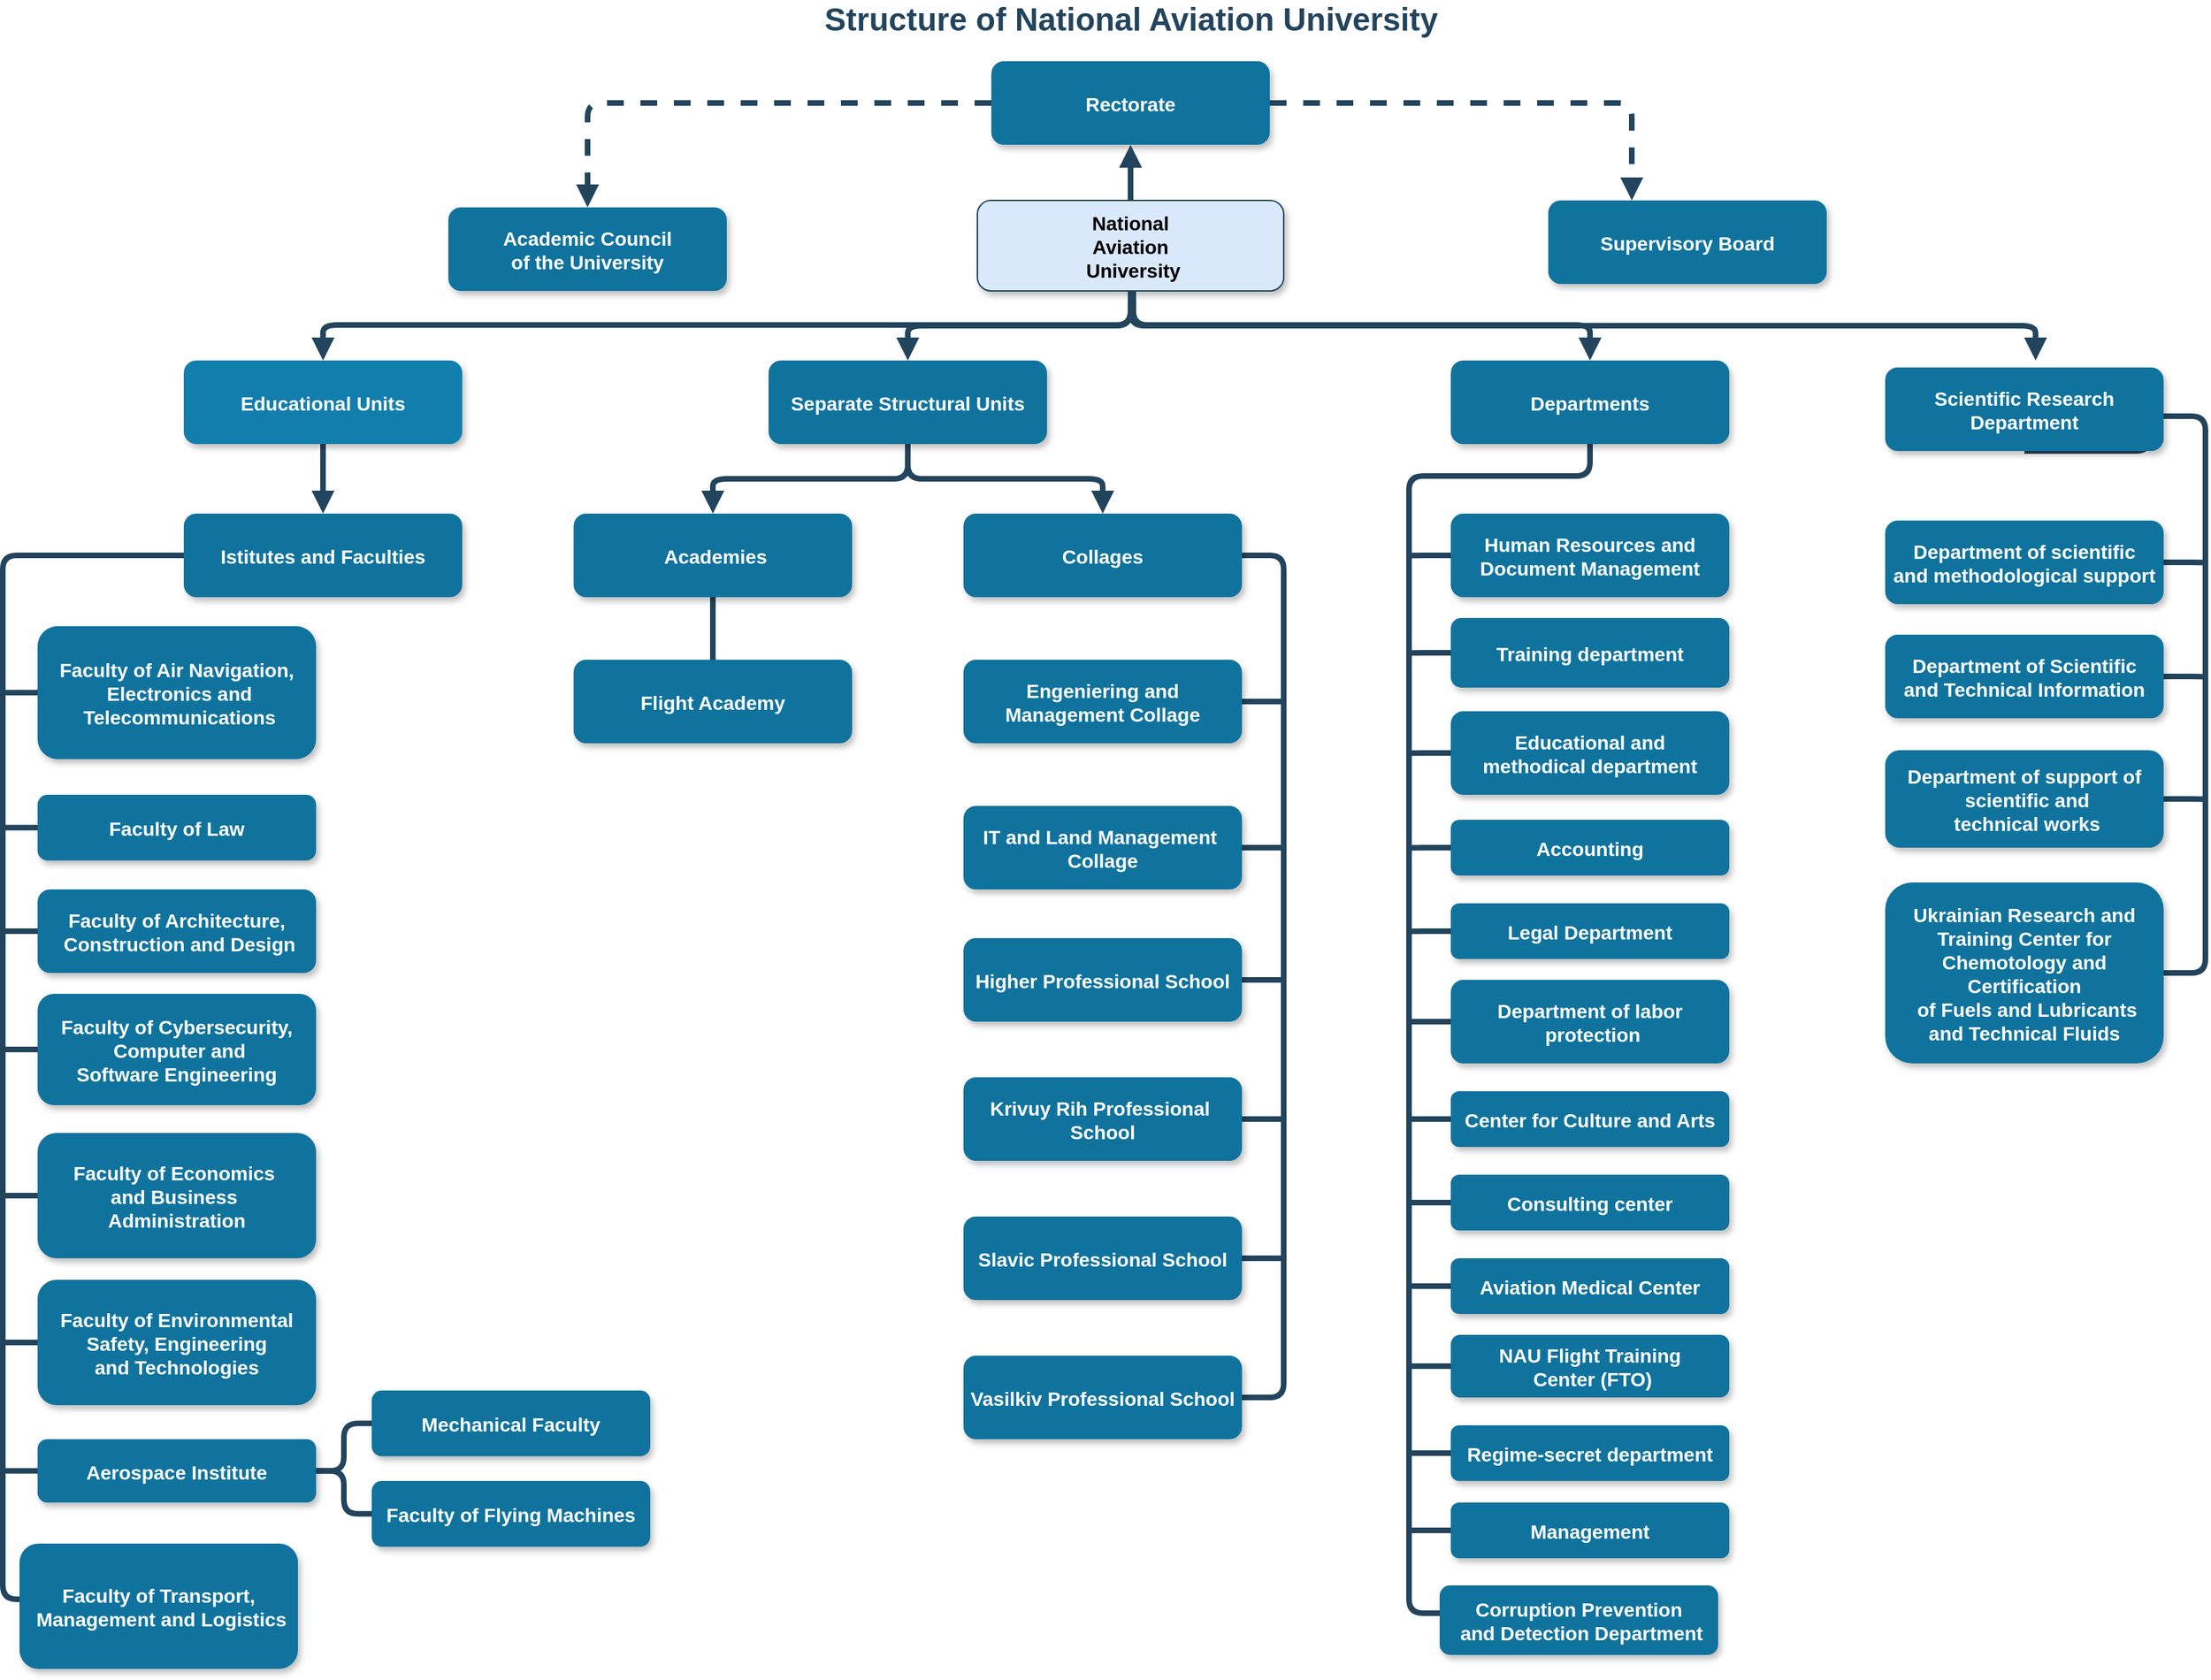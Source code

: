 <mxfile version="14.6.13" type="device"><diagram name="Page-1" id="97916047-d0de-89f5-080d-49f4d83e522f"><mxGraphModel dx="4687" dy="2253" grid="1" gridSize="10" guides="1" tooltips="1" connect="1" arrows="1" fold="1" page="1" pageScale="1.5" pageWidth="1169" pageHeight="827" background="#ffffff" math="0" shadow="0"><root><mxCell id="0"/><mxCell id="1" parent="0"/><mxCell id="GjFb6iovjbyFtY_m1CQ0-105" style="edgeStyle=orthogonalEdgeStyle;rounded=1;jumpSize=4;orthogonalLoop=1;jettySize=auto;html=1;exitX=0;exitY=0.5;exitDx=0;exitDy=0;entryX=0.5;entryY=0;entryDx=0;entryDy=0;fontColor=#7EA6E0;endArrow=block;endFill=1;strokeColor=#23445D;strokeWidth=4;dashed=1;" parent="1" target="GjFb6iovjbyFtY_m1CQ0-57" edge="1"><mxGeometry relative="1" as="geometry"><mxPoint x="796" y="90" as="sourcePoint"/><Array as="points"><mxPoint x="506" y="90"/></Array></mxGeometry></mxCell><mxCell id="2" value="Rectorate" style="rounded=1;fillColor=#10739E;strokeColor=none;shadow=1;gradientColor=none;fontStyle=1;fontColor=#FFFFFF;fontSize=14;" parent="1" vertex="1"><mxGeometry x="796" y="60" width="200" height="60" as="geometry"/></mxCell><mxCell id="GjFb6iovjbyFtY_m1CQ0-207" style="edgeStyle=orthogonalEdgeStyle;rounded=1;jumpSize=4;orthogonalLoop=1;jettySize=auto;html=1;exitX=0.5;exitY=0;exitDx=0;exitDy=0;entryX=0.5;entryY=1;entryDx=0;entryDy=0;fontColor=#7EA6E0;endArrow=block;endFill=1;strokeColor=#23445D;strokeWidth=4;" parent="1" source="3" edge="1"><mxGeometry relative="1" as="geometry"><mxPoint x="896" y="120" as="targetPoint"/></mxGeometry></mxCell><mxCell id="3" value="National &#10;Aviation&#10; University" style="rounded=1;shadow=1;fontStyle=1;fontSize=14;fillColor=#dae8fc;strokeColor=#23445D;" parent="1" vertex="1"><mxGeometry x="786" y="160" width="220" height="65" as="geometry"/></mxCell><mxCell id="GjFb6iovjbyFtY_m1CQ0-121" style="edgeStyle=orthogonalEdgeStyle;rounded=1;jumpSize=4;orthogonalLoop=1;jettySize=auto;html=1;exitX=0.5;exitY=1;exitDx=0;exitDy=0;entryX=0.5;entryY=0;entryDx=0;entryDy=0;fontColor=#7EA6E0;endArrow=block;endFill=1;strokeColor=#23445D;strokeWidth=4;" parent="1" source="5" target="GjFb6iovjbyFtY_m1CQ0-87" edge="1"><mxGeometry relative="1" as="geometry"/></mxCell><mxCell id="GjFb6iovjbyFtY_m1CQ0-122" style="edgeStyle=orthogonalEdgeStyle;rounded=1;jumpSize=4;orthogonalLoop=1;jettySize=auto;html=1;exitX=0.5;exitY=1;exitDx=0;exitDy=0;entryX=0.5;entryY=0;entryDx=0;entryDy=0;fontColor=#7EA6E0;endArrow=block;endFill=1;strokeColor=#23445D;strokeWidth=4;" parent="1" source="5" target="GjFb6iovjbyFtY_m1CQ0-88" edge="1"><mxGeometry relative="1" as="geometry"><Array as="points"><mxPoint x="736" y="360"/><mxPoint x="876" y="360"/></Array></mxGeometry></mxCell><mxCell id="5" value="Separate Structural Units" style="rounded=1;fillColor=#10739E;strokeColor=none;shadow=1;gradientColor=none;fontStyle=1;fontColor=#FFFFFF;fontSize=14;" parent="1" vertex="1"><mxGeometry x="636" y="275" width="200" height="60" as="geometry"/></mxCell><mxCell id="GjFb6iovjbyFtY_m1CQ0-165" style="edgeStyle=orthogonalEdgeStyle;rounded=1;jumpSize=4;orthogonalLoop=1;jettySize=auto;html=1;exitX=0.5;exitY=1;exitDx=0;exitDy=0;fontColor=#7EA6E0;endArrow=none;endFill=0;strokeColor=#23445D;strokeWidth=4;entryX=0;entryY=0.5;entryDx=0;entryDy=0;" parent="1" source="6" edge="1"><mxGeometry relative="1" as="geometry"><mxPoint x="1126" y="1175" as="targetPoint"/><Array as="points"><mxPoint x="1226" y="358"/><mxPoint x="1096" y="358"/><mxPoint x="1096" y="1175"/></Array></mxGeometry></mxCell><mxCell id="6" value="Departments" style="rounded=1;fillColor=#10739E;strokeColor=none;shadow=1;gradientColor=none;fontStyle=1;fontColor=#FFFFFF;fontSize=14;" parent="1" vertex="1"><mxGeometry x="1126" y="275" width="200" height="60" as="geometry"/></mxCell><mxCell id="7" value="Supervisory Board" style="rounded=1;fillColor=#10739E;strokeColor=none;shadow=1;gradientColor=none;fontStyle=1;fontColor=#FFFFFF;fontSize=14;" parent="1" vertex="1"><mxGeometry x="1196" y="160" width="200" height="60" as="geometry"/></mxCell><mxCell id="GjFb6iovjbyFtY_m1CQ0-135" style="edgeStyle=orthogonalEdgeStyle;rounded=1;jumpSize=4;orthogonalLoop=1;jettySize=auto;html=1;exitX=0;exitY=0.5;exitDx=0;exitDy=0;entryX=0;entryY=0.5;entryDx=0;entryDy=0;fontColor=#7EA6E0;endArrow=none;endFill=0;strokeColor=#23445D;strokeWidth=4;" parent="1" source="8" edge="1"><mxGeometry relative="1" as="geometry"><mxPoint x="106" y="1165" as="targetPoint"/><Array as="points"><mxPoint x="86" y="415"/><mxPoint x="86" y="1165"/></Array></mxGeometry></mxCell><mxCell id="8" value="Istitutes and Faculties" style="rounded=1;fillColor=#10739E;strokeColor=none;shadow=1;gradientColor=none;fontStyle=1;fontColor=#FFFFFF;fontSize=14;" parent="1" vertex="1"><mxGeometry x="216" y="385" width="200" height="60" as="geometry"/></mxCell><mxCell id="GjFb6iovjbyFtY_m1CQ0-85" style="edgeStyle=orthogonalEdgeStyle;rounded=1;jumpSize=4;orthogonalLoop=1;jettySize=auto;html=1;exitX=1;exitY=0.5;exitDx=0;exitDy=0;entryX=0;entryY=0.5;entryDx=0;entryDy=0;fontColor=#7EA6E0;endArrow=none;endFill=0;strokeColor=#23445D;strokeWidth=4;" parent="1" source="9" target="GjFb6iovjbyFtY_m1CQ0-81" edge="1"><mxGeometry relative="1" as="geometry"/></mxCell><mxCell id="GjFb6iovjbyFtY_m1CQ0-86" style="edgeStyle=orthogonalEdgeStyle;rounded=1;jumpSize=4;orthogonalLoop=1;jettySize=auto;html=1;exitX=1;exitY=0.5;exitDx=0;exitDy=0;entryX=0;entryY=0.5;entryDx=0;entryDy=0;fontColor=#7EA6E0;endArrow=none;endFill=0;strokeColor=#23445D;strokeWidth=4;" parent="1" source="9" target="GjFb6iovjbyFtY_m1CQ0-80" edge="1"><mxGeometry relative="1" as="geometry"/></mxCell><mxCell id="GjFb6iovjbyFtY_m1CQ0-195" style="edgeStyle=orthogonalEdgeStyle;rounded=1;jumpSize=4;orthogonalLoop=1;jettySize=auto;html=1;exitX=0;exitY=0.5;exitDx=0;exitDy=0;fontColor=#7EA6E0;endArrow=none;endFill=0;strokeColor=#23445D;strokeWidth=4;" parent="1" source="9" edge="1"><mxGeometry relative="1" as="geometry"><mxPoint x="86" y="1073" as="targetPoint"/></mxGeometry></mxCell><mxCell id="9" value="Aerospace Institute" style="rounded=1;fillColor=#10739E;strokeColor=none;shadow=1;gradientColor=none;fontStyle=1;fontColor=#FFFFFF;fontSize=14;" parent="1" vertex="1"><mxGeometry x="111" y="1050" width="200" height="45.5" as="geometry"/></mxCell><mxCell id="GjFb6iovjbyFtY_m1CQ0-201" style="edgeStyle=orthogonalEdgeStyle;rounded=1;jumpSize=4;orthogonalLoop=1;jettySize=auto;html=1;exitX=0;exitY=0.5;exitDx=0;exitDy=0;fontColor=#7EA6E0;endArrow=none;endFill=0;strokeColor=#23445D;strokeWidth=4;" parent="1" source="10" edge="1"><mxGeometry relative="1" as="geometry"><mxPoint x="86" y="514" as="targetPoint"/></mxGeometry></mxCell><mxCell id="10" value="Faculty of Air Navigation,&#10; Electronics and&#10; Telecommunications" style="rounded=1;fillColor=#10739E;strokeColor=none;shadow=1;gradientColor=none;fontStyle=1;fontColor=#FFFFFF;fontSize=14;" parent="1" vertex="1"><mxGeometry x="111" y="465.88" width="200" height="95.5" as="geometry"/></mxCell><mxCell id="GjFb6iovjbyFtY_m1CQ0-199" style="edgeStyle=orthogonalEdgeStyle;rounded=1;jumpSize=4;orthogonalLoop=1;jettySize=auto;html=1;exitX=0;exitY=0.5;exitDx=0;exitDy=0;fontColor=#7EA6E0;endArrow=none;endFill=0;strokeColor=#23445D;strokeWidth=4;" parent="1" source="11" edge="1"><mxGeometry relative="1" as="geometry"><mxPoint x="86" y="685" as="targetPoint"/></mxGeometry></mxCell><mxCell id="11" value="Faculty of Architecture,&#10; Construction and Design" style="rounded=1;fillColor=#10739E;strokeColor=none;shadow=1;gradientColor=none;fontStyle=1;fontColor=#FFFFFF;fontSize=14;" parent="1" vertex="1"><mxGeometry x="111" y="655" width="200" height="60" as="geometry"/></mxCell><mxCell id="GjFb6iovjbyFtY_m1CQ0-198" style="edgeStyle=orthogonalEdgeStyle;rounded=1;jumpSize=4;orthogonalLoop=1;jettySize=auto;html=1;exitX=0;exitY=0.5;exitDx=0;exitDy=0;fontColor=#7EA6E0;endArrow=none;endFill=0;strokeColor=#23445D;strokeWidth=4;" parent="1" source="12" edge="1"><mxGeometry relative="1" as="geometry"><mxPoint x="86" y="770" as="targetPoint"/></mxGeometry></mxCell><mxCell id="12" value="Faculty of Cybersecurity,&#10; Computer and &#10;Software Engineering" style="rounded=1;fillColor=#10739E;strokeColor=none;shadow=1;gradientColor=none;fontStyle=1;fontColor=#FFFFFF;fontSize=14;" parent="1" vertex="1"><mxGeometry x="111" y="730" width="200" height="80" as="geometry"/></mxCell><mxCell id="GjFb6iovjbyFtY_m1CQ0-196" style="edgeStyle=orthogonalEdgeStyle;rounded=1;jumpSize=4;orthogonalLoop=1;jettySize=auto;html=1;exitX=0;exitY=0.5;exitDx=0;exitDy=0;fontColor=#7EA6E0;endArrow=none;endFill=0;strokeColor=#23445D;strokeWidth=4;" parent="1" source="14" edge="1"><mxGeometry relative="1" as="geometry"><mxPoint x="86" y="981" as="targetPoint"/></mxGeometry></mxCell><mxCell id="14" value="Faculty of Environmental &#10;Safety, Engineering &#10;and Technologies" style="rounded=1;fillColor=#10739E;strokeColor=none;shadow=1;gradientColor=none;fontStyle=1;fontColor=#FFFFFF;fontSize=14;" parent="1" vertex="1"><mxGeometry x="111" y="935.5" width="200" height="90" as="geometry"/></mxCell><mxCell id="GjFb6iovjbyFtY_m1CQ0-197" style="edgeStyle=orthogonalEdgeStyle;rounded=1;jumpSize=4;orthogonalLoop=1;jettySize=auto;html=1;exitX=0;exitY=0.5;exitDx=0;exitDy=0;fontColor=#7EA6E0;endArrow=none;endFill=0;strokeColor=#23445D;strokeWidth=4;" parent="1" source="15" edge="1"><mxGeometry relative="1" as="geometry"><mxPoint x="86" y="875" as="targetPoint"/></mxGeometry></mxCell><mxCell id="15" value="Faculty of Economics &#10;and Business &#10;Administration" style="rounded=1;fillColor=#10739E;strokeColor=none;shadow=1;gradientColor=none;fontStyle=1;fontColor=#FFFFFF;fontSize=14;" parent="1" vertex="1"><mxGeometry x="111" y="830" width="200" height="90" as="geometry"/></mxCell><mxCell id="21" value="Faculty of Transport,&#10; Management and Logistics" style="rounded=1;fillColor=#10739E;strokeColor=none;shadow=1;gradientColor=none;fontStyle=1;fontColor=#FFFFFF;fontSize=14;" parent="1" vertex="1"><mxGeometry x="98" y="1125" width="200" height="90" as="geometry"/></mxCell><mxCell id="GjFb6iovjbyFtY_m1CQ0-200" style="edgeStyle=orthogonalEdgeStyle;rounded=1;jumpSize=4;orthogonalLoop=1;jettySize=auto;html=1;exitX=0;exitY=0.5;exitDx=0;exitDy=0;fontColor=#7EA6E0;endArrow=none;endFill=0;strokeColor=#23445D;strokeWidth=4;" parent="1" source="22" edge="1"><mxGeometry relative="1" as="geometry"><mxPoint x="86" y="611" as="targetPoint"/></mxGeometry></mxCell><mxCell id="22" value="Faculty of Law" style="rounded=1;fillColor=#10739E;strokeColor=none;shadow=1;gradientColor=none;fontStyle=1;fontColor=#FFFFFF;fontSize=14;" parent="1" vertex="1"><mxGeometry x="111" y="587" width="200" height="47.25" as="geometry"/></mxCell><mxCell id="30" value="" style="edgeStyle=elbowEdgeStyle;elbow=vertical;strokeWidth=4;endArrow=block;endFill=1;fontStyle=1;strokeColor=#23445D;" parent="1" source="3" target="5" edge="1"><mxGeometry x="148" y="-15" width="100" height="100" as="geometry"><mxPoint x="148" y="85" as="sourcePoint"/><mxPoint x="248" y="-15" as="targetPoint"/></mxGeometry></mxCell><mxCell id="31" value="" style="edgeStyle=elbowEdgeStyle;elbow=vertical;strokeWidth=4;endArrow=block;endFill=1;fontStyle=1;strokeColor=#23445D;entryX=0.5;entryY=0;entryDx=0;entryDy=0;" parent="1" source="3" target="GjFb6iovjbyFtY_m1CQ0-59" edge="1"><mxGeometry x="148" y="-15" width="100" height="100" as="geometry"><mxPoint x="148" y="85" as="sourcePoint"/><mxPoint x="466" y="269.5" as="targetPoint"/><Array as="points"><mxPoint x="686" y="249.5"/><mxPoint x="586" y="249.5"/><mxPoint x="456" y="259.5"/></Array></mxGeometry></mxCell><mxCell id="32" value="" style="edgeStyle=elbowEdgeStyle;elbow=vertical;strokeWidth=4;endArrow=block;endFill=1;fontStyle=1;strokeColor=#23445D;" parent="1" source="3" target="6" edge="1"><mxGeometry x="148" y="-15" width="100" height="100" as="geometry"><mxPoint x="148" y="85" as="sourcePoint"/><mxPoint x="248" y="-15" as="targetPoint"/><Array as="points"><mxPoint x="898" y="249.5"/><mxPoint x="1106" y="249.5"/><mxPoint x="1056" y="249.5"/><mxPoint x="1106" y="259.5"/><mxPoint x="1116" y="249.5"/><mxPoint x="898" y="249.5"/><mxPoint x="1136" y="250.5"/><mxPoint x="1098" y="250.5"/></Array></mxGeometry></mxCell><mxCell id="33" value="" style="edgeStyle=elbowEdgeStyle;elbow=vertical;strokeWidth=4;endArrow=block;endFill=1;fontStyle=1;dashed=1;strokeColor=#23445D;" parent="1" edge="1"><mxGeometry x="148" y="-15" width="100" height="100" as="geometry"><mxPoint x="996" y="90" as="sourcePoint"/><mxPoint x="1256" y="160" as="targetPoint"/><Array as="points"><mxPoint x="1066" y="90"/><mxPoint x="1176" y="60"/><mxPoint x="1076" y="119.5"/><mxPoint x="916" y="115.5"/><mxPoint x="1188" y="115"/></Array></mxGeometry></mxCell><mxCell id="37" value="" style="edgeStyle=elbowEdgeStyle;elbow=vertical;strokeWidth=4;endArrow=block;endFill=1;fontStyle=1;strokeColor=#23445D;" parent="1" source="3" edge="1"><mxGeometry x="148" y="-15" width="100" height="100" as="geometry"><mxPoint x="148" y="85" as="sourcePoint"/><mxPoint x="1546" y="275" as="targetPoint"/><Array as="points"><mxPoint x="1026" y="250"/><mxPoint x="1556" y="240"/><mxPoint x="1166" y="249.5"/><mxPoint x="1366" y="269.5"/><mxPoint x="1406" y="249.5"/><mxPoint x="1406" y="259.5"/><mxPoint x="1376" y="249.5"/><mxPoint x="1098" y="375"/></Array></mxGeometry></mxCell><mxCell id="GjFb6iovjbyFtY_m1CQ0-57" value="Academic Council &#10;of the University" style="rounded=1;fillColor=#10739E;strokeColor=none;shadow=1;gradientColor=none;fontStyle=1;fontColor=#FFFFFF;fontSize=14;" parent="1" vertex="1"><mxGeometry x="406" y="165" width="200" height="60" as="geometry"/></mxCell><mxCell id="GjFb6iovjbyFtY_m1CQ0-119" style="edgeStyle=orthogonalEdgeStyle;rounded=1;jumpSize=4;orthogonalLoop=1;jettySize=auto;html=1;exitX=0.5;exitY=1;exitDx=0;exitDy=0;entryX=0.5;entryY=0;entryDx=0;entryDy=0;fontColor=#7EA6E0;endArrow=block;endFill=1;strokeColor=#23445D;strokeWidth=4;" parent="1" source="GjFb6iovjbyFtY_m1CQ0-59" target="8" edge="1"><mxGeometry relative="1" as="geometry"/></mxCell><mxCell id="GjFb6iovjbyFtY_m1CQ0-59" value="Educational Units" style="rounded=1;strokeColor=none;shadow=1;gradientColor=none;fontStyle=1;fontColor=#FFFFFF;fontSize=14;fillColor=#127EAD;" parent="1" vertex="1"><mxGeometry x="216" y="275" width="200" height="60" as="geometry"/></mxCell><mxCell id="GjFb6iovjbyFtY_m1CQ0-172" style="edgeStyle=orthogonalEdgeStyle;rounded=1;jumpSize=4;orthogonalLoop=1;jettySize=auto;html=1;exitX=0.5;exitY=1;exitDx=0;exitDy=0;entryX=1;entryY=0.5;entryDx=0;entryDy=0;fontColor=#7EA6E0;endArrow=none;endFill=0;strokeColor=#23445D;strokeWidth=4;" parent="1" source="GjFb6iovjbyFtY_m1CQ0-61" target="GjFb6iovjbyFtY_m1CQ0-170" edge="1"><mxGeometry relative="1" as="geometry"><Array as="points"><mxPoint x="1628" y="340"/><mxPoint x="1628" y="315"/><mxPoint x="1668" y="315"/><mxPoint x="1668" y="715"/></Array></mxGeometry></mxCell><mxCell id="GjFb6iovjbyFtY_m1CQ0-61" value="Scientific Research&#10;Department" style="rounded=1;fillColor=#10739E;strokeColor=none;shadow=1;gradientColor=none;fontStyle=1;fontColor=#FFFFFF;fontSize=14;" parent="1" vertex="1"><mxGeometry x="1438" y="280" width="200" height="60" as="geometry"/></mxCell><mxCell id="GjFb6iovjbyFtY_m1CQ0-67" style="edgeStyle=orthogonalEdgeStyle;rounded=1;jumpSize=4;orthogonalLoop=1;jettySize=auto;html=1;exitX=0.5;exitY=1;exitDx=0;exitDy=0;fontColor=#7EA6E0;endArrow=block;endFill=1;strokeColor=#23445D;strokeWidth=4;" parent="1" source="22" target="22" edge="1"><mxGeometry relative="1" as="geometry"/></mxCell><mxCell id="GjFb6iovjbyFtY_m1CQ0-80" value="Faculty of Flying Machines" style="rounded=1;fillColor=#10739E;strokeColor=none;shadow=1;gradientColor=none;fontStyle=1;fontColor=#FFFFFF;fontSize=14;" parent="1" vertex="1"><mxGeometry x="351" y="1080" width="200" height="47.25" as="geometry"/></mxCell><mxCell id="GjFb6iovjbyFtY_m1CQ0-81" value="Mechanical Faculty" style="rounded=1;fillColor=#10739E;strokeColor=none;shadow=1;gradientColor=none;fontStyle=1;fontColor=#FFFFFF;fontSize=14;" parent="1" vertex="1"><mxGeometry x="351" y="1015" width="200" height="47.25" as="geometry"/></mxCell><mxCell id="GjFb6iovjbyFtY_m1CQ0-107" style="edgeStyle=orthogonalEdgeStyle;rounded=1;jumpSize=4;orthogonalLoop=1;jettySize=auto;html=1;exitX=0.5;exitY=1;exitDx=0;exitDy=0;entryX=0.5;entryY=0;entryDx=0;entryDy=0;fontColor=#7EA6E0;endArrow=none;endFill=0;strokeColor=#23445D;strokeWidth=4;" parent="1" source="GjFb6iovjbyFtY_m1CQ0-87" target="GjFb6iovjbyFtY_m1CQ0-106" edge="1"><mxGeometry relative="1" as="geometry"/></mxCell><mxCell id="GjFb6iovjbyFtY_m1CQ0-87" value=" Academies" style="rounded=1;fillColor=#10739E;strokeColor=none;shadow=1;gradientColor=none;fontStyle=1;fontColor=#FFFFFF;fontSize=14;" parent="1" vertex="1"><mxGeometry x="496" y="385" width="200" height="60" as="geometry"/></mxCell><mxCell id="GjFb6iovjbyFtY_m1CQ0-124" style="edgeStyle=orthogonalEdgeStyle;rounded=1;jumpSize=4;orthogonalLoop=1;jettySize=auto;html=1;fontColor=#7EA6E0;endArrow=none;endFill=0;strokeColor=#23445D;strokeWidth=4;entryX=1;entryY=0.5;entryDx=0;entryDy=0;exitX=1;exitY=0.5;exitDx=0;exitDy=0;" parent="1" source="GjFb6iovjbyFtY_m1CQ0-88" target="GjFb6iovjbyFtY_m1CQ0-118" edge="1"><mxGeometry relative="1" as="geometry"><mxPoint x="1006" y="980" as="targetPoint"/><mxPoint x="986" y="415" as="sourcePoint"/><Array as="points"><mxPoint x="1006" y="415"/><mxPoint x="1006" y="1020"/></Array></mxGeometry></mxCell><mxCell id="GjFb6iovjbyFtY_m1CQ0-88" value="Collages" style="rounded=1;fillColor=#10739E;strokeColor=none;shadow=1;gradientColor=none;fontStyle=1;fontColor=#FFFFFF;fontSize=14;" parent="1" vertex="1"><mxGeometry x="776" y="385" width="200" height="60" as="geometry"/></mxCell><mxCell id="GjFb6iovjbyFtY_m1CQ0-100" style="edgeStyle=orthogonalEdgeStyle;rounded=1;jumpSize=4;orthogonalLoop=1;jettySize=auto;html=1;exitX=0.5;exitY=1;exitDx=0;exitDy=0;fontColor=#7EA6E0;endArrow=none;endFill=0;strokeColor=#23445D;strokeWidth=4;" parent="1" source="GjFb6iovjbyFtY_m1CQ0-87" target="GjFb6iovjbyFtY_m1CQ0-87" edge="1"><mxGeometry relative="1" as="geometry"/></mxCell><mxCell id="GjFb6iovjbyFtY_m1CQ0-190" style="edgeStyle=orthogonalEdgeStyle;rounded=1;jumpSize=4;orthogonalLoop=1;jettySize=auto;html=1;exitX=1;exitY=0.5;exitDx=0;exitDy=0;fontColor=#7EA6E0;endArrow=none;endFill=0;strokeColor=#23445D;strokeWidth=4;" parent="1" source="GjFb6iovjbyFtY_m1CQ0-102" edge="1"><mxGeometry relative="1" as="geometry"><mxPoint x="1006" y="520" as="targetPoint"/></mxGeometry></mxCell><mxCell id="GjFb6iovjbyFtY_m1CQ0-102" value="Engeniering and&#10;Management Collage" style="rounded=1;fillColor=#10739E;strokeColor=none;shadow=1;gradientColor=none;fontStyle=1;fontColor=#FFFFFF;fontSize=14;" parent="1" vertex="1"><mxGeometry x="776" y="490" width="200" height="60" as="geometry"/></mxCell><mxCell id="GjFb6iovjbyFtY_m1CQ0-106" value="Flight Academy" style="rounded=1;fillColor=#10739E;strokeColor=none;shadow=1;gradientColor=none;fontStyle=1;fontColor=#FFFFFF;fontSize=14;" parent="1" vertex="1"><mxGeometry x="496" y="490" width="200" height="60" as="geometry"/></mxCell><mxCell id="GjFb6iovjbyFtY_m1CQ0-191" style="edgeStyle=orthogonalEdgeStyle;rounded=1;jumpSize=4;orthogonalLoop=1;jettySize=auto;html=1;exitX=1;exitY=0.5;exitDx=0;exitDy=0;fontColor=#7EA6E0;endArrow=none;endFill=0;strokeColor=#23445D;strokeWidth=4;" parent="1" source="GjFb6iovjbyFtY_m1CQ0-113" edge="1"><mxGeometry relative="1" as="geometry"><mxPoint x="1006" y="625" as="targetPoint"/></mxGeometry></mxCell><mxCell id="GjFb6iovjbyFtY_m1CQ0-113" value="IT and Land Management &#10;Collage" style="rounded=1;fillColor=#10739E;strokeColor=none;shadow=1;gradientColor=none;fontStyle=1;fontColor=#FFFFFF;fontSize=14;" parent="1" vertex="1"><mxGeometry x="776" y="595" width="200" height="60" as="geometry"/></mxCell><mxCell id="GjFb6iovjbyFtY_m1CQ0-192" style="edgeStyle=orthogonalEdgeStyle;rounded=1;jumpSize=4;orthogonalLoop=1;jettySize=auto;html=1;exitX=1;exitY=0.5;exitDx=0;exitDy=0;fontColor=#7EA6E0;endArrow=none;endFill=0;strokeColor=#23445D;strokeWidth=4;" parent="1" source="GjFb6iovjbyFtY_m1CQ0-114" edge="1"><mxGeometry relative="1" as="geometry"><mxPoint x="1006" y="720" as="targetPoint"/></mxGeometry></mxCell><mxCell id="GjFb6iovjbyFtY_m1CQ0-114" value="Higher Professional School" style="rounded=1;fillColor=#10739E;strokeColor=none;shadow=1;gradientColor=none;fontStyle=1;fontColor=#FFFFFF;fontSize=14;" parent="1" vertex="1"><mxGeometry x="776" y="690" width="200" height="60" as="geometry"/></mxCell><mxCell id="GjFb6iovjbyFtY_m1CQ0-193" style="edgeStyle=orthogonalEdgeStyle;rounded=1;jumpSize=4;orthogonalLoop=1;jettySize=auto;html=1;exitX=1;exitY=0.5;exitDx=0;exitDy=0;fontColor=#7EA6E0;endArrow=none;endFill=0;strokeColor=#23445D;strokeWidth=4;" parent="1" source="GjFb6iovjbyFtY_m1CQ0-115" edge="1"><mxGeometry relative="1" as="geometry"><mxPoint x="1006" y="820" as="targetPoint"/></mxGeometry></mxCell><mxCell id="GjFb6iovjbyFtY_m1CQ0-115" value="Krivuy Rih Professional &#10;School" style="rounded=1;fillColor=#10739E;strokeColor=none;shadow=1;gradientColor=none;fontStyle=1;fontColor=#FFFFFF;fontSize=14;" parent="1" vertex="1"><mxGeometry x="776" y="790" width="200" height="60" as="geometry"/></mxCell><mxCell id="GjFb6iovjbyFtY_m1CQ0-194" style="edgeStyle=orthogonalEdgeStyle;rounded=1;jumpSize=4;orthogonalLoop=1;jettySize=auto;html=1;exitX=1;exitY=0.5;exitDx=0;exitDy=0;fontColor=#7EA6E0;endArrow=none;endFill=0;strokeColor=#23445D;strokeWidth=4;" parent="1" source="GjFb6iovjbyFtY_m1CQ0-117" edge="1"><mxGeometry relative="1" as="geometry"><mxPoint x="1006" y="920" as="targetPoint"/></mxGeometry></mxCell><mxCell id="GjFb6iovjbyFtY_m1CQ0-117" value="Slavic Professional School" style="rounded=1;fillColor=#10739E;strokeColor=none;shadow=1;gradientColor=none;fontStyle=1;fontColor=#FFFFFF;fontSize=14;" parent="1" vertex="1"><mxGeometry x="776" y="890" width="200" height="60" as="geometry"/></mxCell><mxCell id="GjFb6iovjbyFtY_m1CQ0-118" value="Vasilkiv Professional School" style="rounded=1;fillColor=#10739E;strokeColor=none;shadow=1;gradientColor=none;fontStyle=1;fontColor=#FFFFFF;fontSize=14;" parent="1" vertex="1"><mxGeometry x="776" y="990" width="200" height="60" as="geometry"/></mxCell><mxCell id="GjFb6iovjbyFtY_m1CQ0-123" style="edgeStyle=orthogonalEdgeStyle;rounded=1;jumpSize=4;orthogonalLoop=1;jettySize=auto;html=1;exitX=0.5;exitY=1;exitDx=0;exitDy=0;fontColor=#7EA6E0;endArrow=block;endFill=1;strokeColor=#23445D;strokeWidth=4;" parent="1" source="GjFb6iovjbyFtY_m1CQ0-113" target="GjFb6iovjbyFtY_m1CQ0-113" edge="1"><mxGeometry relative="1" as="geometry"/></mxCell><mxCell id="GjFb6iovjbyFtY_m1CQ0-177" style="edgeStyle=orthogonalEdgeStyle;rounded=1;jumpSize=4;orthogonalLoop=1;jettySize=auto;html=1;exitX=0;exitY=0.5;exitDx=0;exitDy=0;fontColor=#7EA6E0;endArrow=none;endFill=0;strokeColor=#23445D;strokeWidth=4;" parent="1" source="GjFb6iovjbyFtY_m1CQ0-150" edge="1"><mxGeometry relative="1" as="geometry"><mxPoint x="1096" y="416" as="targetPoint"/></mxGeometry></mxCell><mxCell id="GjFb6iovjbyFtY_m1CQ0-150" value="Human Resources and &#10;Document Management" style="rounded=1;fillColor=#10739E;strokeColor=none;shadow=1;gradientColor=none;fontStyle=1;fontColor=#FFFFFF;fontSize=14;" parent="1" vertex="1"><mxGeometry x="1126" y="385" width="200" height="60" as="geometry"/></mxCell><mxCell id="GjFb6iovjbyFtY_m1CQ0-178" style="edgeStyle=orthogonalEdgeStyle;rounded=1;jumpSize=4;orthogonalLoop=1;jettySize=auto;html=1;exitX=0;exitY=0.5;exitDx=0;exitDy=0;fontColor=#7EA6E0;endArrow=none;endFill=0;strokeColor=#23445D;strokeWidth=4;" parent="1" source="GjFb6iovjbyFtY_m1CQ0-151" edge="1"><mxGeometry relative="1" as="geometry"><mxPoint x="1096" y="486" as="targetPoint"/></mxGeometry></mxCell><mxCell id="GjFb6iovjbyFtY_m1CQ0-151" value="Training department" style="rounded=1;fillColor=#10739E;strokeColor=none;shadow=1;gradientColor=none;fontStyle=1;fontColor=#FFFFFF;fontSize=14;" parent="1" vertex="1"><mxGeometry x="1126" y="460" width="200" height="50" as="geometry"/></mxCell><mxCell id="GjFb6iovjbyFtY_m1CQ0-179" style="edgeStyle=orthogonalEdgeStyle;rounded=1;jumpSize=4;orthogonalLoop=1;jettySize=auto;html=1;exitX=0;exitY=0.5;exitDx=0;exitDy=0;fontColor=#7EA6E0;endArrow=none;endFill=0;strokeColor=#23445D;strokeWidth=4;" parent="1" source="GjFb6iovjbyFtY_m1CQ0-152" edge="1"><mxGeometry relative="1" as="geometry"><mxPoint x="1096" y="558" as="targetPoint"/></mxGeometry></mxCell><mxCell id="GjFb6iovjbyFtY_m1CQ0-152" value="Educational and&#10;methodical department" style="rounded=1;fillColor=#10739E;strokeColor=none;shadow=1;gradientColor=none;fontStyle=1;fontColor=#FFFFFF;fontSize=14;" parent="1" vertex="1"><mxGeometry x="1126" y="527" width="200" height="60" as="geometry"/></mxCell><mxCell id="GjFb6iovjbyFtY_m1CQ0-180" style="edgeStyle=orthogonalEdgeStyle;rounded=1;jumpSize=4;orthogonalLoop=1;jettySize=auto;html=1;exitX=0;exitY=0.5;exitDx=0;exitDy=0;fontColor=#7EA6E0;endArrow=none;endFill=0;strokeColor=#23445D;strokeWidth=4;" parent="1" source="GjFb6iovjbyFtY_m1CQ0-153" edge="1"><mxGeometry relative="1" as="geometry"><mxPoint x="1096" y="626" as="targetPoint"/></mxGeometry></mxCell><mxCell id="GjFb6iovjbyFtY_m1CQ0-153" value="Accounting" style="rounded=1;fillColor=#10739E;strokeColor=none;shadow=1;gradientColor=none;fontStyle=1;fontColor=#FFFFFF;fontSize=14;" parent="1" vertex="1"><mxGeometry x="1126" y="605" width="200" height="40" as="geometry"/></mxCell><mxCell id="GjFb6iovjbyFtY_m1CQ0-181" style="edgeStyle=orthogonalEdgeStyle;rounded=1;jumpSize=4;orthogonalLoop=1;jettySize=auto;html=1;exitX=0;exitY=0.5;exitDx=0;exitDy=0;fontColor=#7EA6E0;endArrow=none;endFill=0;strokeColor=#23445D;strokeWidth=4;" parent="1" source="GjFb6iovjbyFtY_m1CQ0-155" edge="1"><mxGeometry relative="1" as="geometry"><mxPoint x="1096" y="686" as="targetPoint"/></mxGeometry></mxCell><mxCell id="GjFb6iovjbyFtY_m1CQ0-155" value="Legal Department" style="rounded=1;fillColor=#10739E;strokeColor=none;shadow=1;gradientColor=none;fontStyle=1;fontColor=#FFFFFF;fontSize=14;" parent="1" vertex="1"><mxGeometry x="1126" y="665" width="200" height="40" as="geometry"/></mxCell><mxCell id="GjFb6iovjbyFtY_m1CQ0-183" style="edgeStyle=orthogonalEdgeStyle;rounded=1;jumpSize=4;orthogonalLoop=1;jettySize=auto;html=1;exitX=0;exitY=0.5;exitDx=0;exitDy=0;fontColor=#7EA6E0;endArrow=none;endFill=0;strokeColor=#23445D;strokeWidth=4;" parent="1" source="GjFb6iovjbyFtY_m1CQ0-156" edge="1"><mxGeometry relative="1" as="geometry"><mxPoint x="1096" y="750" as="targetPoint"/></mxGeometry></mxCell><mxCell id="GjFb6iovjbyFtY_m1CQ0-156" value="Department of labor&#10; protection" style="rounded=1;fillColor=#10739E;strokeColor=none;shadow=1;gradientColor=none;fontStyle=1;fontColor=#FFFFFF;fontSize=14;" parent="1" vertex="1"><mxGeometry x="1126" y="720" width="200" height="60" as="geometry"/></mxCell><mxCell id="GjFb6iovjbyFtY_m1CQ0-184" style="edgeStyle=orthogonalEdgeStyle;rounded=1;jumpSize=4;orthogonalLoop=1;jettySize=auto;html=1;exitX=0;exitY=0.5;exitDx=0;exitDy=0;fontColor=#7EA6E0;endArrow=none;endFill=0;strokeColor=#23445D;strokeWidth=4;" parent="1" source="GjFb6iovjbyFtY_m1CQ0-157" edge="1"><mxGeometry relative="1" as="geometry"><mxPoint x="1096" y="820" as="targetPoint"/></mxGeometry></mxCell><mxCell id="GjFb6iovjbyFtY_m1CQ0-157" value="Center for Culture and Arts" style="rounded=1;fillColor=#10739E;strokeColor=none;shadow=1;gradientColor=none;fontStyle=1;fontColor=#FFFFFF;fontSize=14;" parent="1" vertex="1"><mxGeometry x="1126" y="800" width="200" height="40" as="geometry"/></mxCell><mxCell id="GjFb6iovjbyFtY_m1CQ0-185" style="edgeStyle=orthogonalEdgeStyle;rounded=1;jumpSize=4;orthogonalLoop=1;jettySize=auto;html=1;exitX=0;exitY=0.5;exitDx=0;exitDy=0;fontColor=#7EA6E0;endArrow=none;endFill=0;strokeColor=#23445D;strokeWidth=4;" parent="1" source="GjFb6iovjbyFtY_m1CQ0-158" edge="1"><mxGeometry relative="1" as="geometry"><mxPoint x="1096" y="880" as="targetPoint"/></mxGeometry></mxCell><mxCell id="GjFb6iovjbyFtY_m1CQ0-158" value="Consulting center" style="rounded=1;fillColor=#10739E;strokeColor=none;shadow=1;gradientColor=none;fontStyle=1;fontColor=#FFFFFF;fontSize=14;" parent="1" vertex="1"><mxGeometry x="1126" y="860" width="200" height="40" as="geometry"/></mxCell><mxCell id="GjFb6iovjbyFtY_m1CQ0-186" style="edgeStyle=orthogonalEdgeStyle;rounded=1;jumpSize=4;orthogonalLoop=1;jettySize=auto;html=1;exitX=0;exitY=0.5;exitDx=0;exitDy=0;fontColor=#7EA6E0;endArrow=none;endFill=0;strokeColor=#23445D;strokeWidth=4;" parent="1" source="GjFb6iovjbyFtY_m1CQ0-159" edge="1"><mxGeometry relative="1" as="geometry"><mxPoint x="1096" y="940" as="targetPoint"/></mxGeometry></mxCell><mxCell id="GjFb6iovjbyFtY_m1CQ0-159" value="Aviation Medical Center" style="rounded=1;fillColor=#10739E;strokeColor=none;shadow=1;gradientColor=none;fontStyle=1;fontColor=#FFFFFF;fontSize=14;" parent="1" vertex="1"><mxGeometry x="1126" y="920" width="200" height="40" as="geometry"/></mxCell><mxCell id="GjFb6iovjbyFtY_m1CQ0-187" style="edgeStyle=orthogonalEdgeStyle;rounded=1;jumpSize=4;orthogonalLoop=1;jettySize=auto;html=1;exitX=0;exitY=0.5;exitDx=0;exitDy=0;fontColor=#7EA6E0;endArrow=none;endFill=0;strokeColor=#23445D;strokeWidth=4;" parent="1" source="GjFb6iovjbyFtY_m1CQ0-160" edge="1"><mxGeometry relative="1" as="geometry"><mxPoint x="1096" y="998" as="targetPoint"/></mxGeometry></mxCell><mxCell id="GjFb6iovjbyFtY_m1CQ0-160" value="NAU Flight Training&#10; Center (FTO)" style="rounded=1;fillColor=#10739E;strokeColor=none;shadow=1;gradientColor=none;fontStyle=1;fontColor=#FFFFFF;fontSize=14;" parent="1" vertex="1"><mxGeometry x="1126" y="975" width="200" height="45" as="geometry"/></mxCell><mxCell id="GjFb6iovjbyFtY_m1CQ0-188" style="edgeStyle=orthogonalEdgeStyle;rounded=1;jumpSize=4;orthogonalLoop=1;jettySize=auto;html=1;exitX=0;exitY=0.5;exitDx=0;exitDy=0;fontColor=#7EA6E0;endArrow=none;endFill=0;strokeColor=#23445D;strokeWidth=4;" parent="1" source="GjFb6iovjbyFtY_m1CQ0-161" edge="1"><mxGeometry relative="1" as="geometry"><mxPoint x="1096" y="1060" as="targetPoint"/></mxGeometry></mxCell><mxCell id="GjFb6iovjbyFtY_m1CQ0-161" value="Regime-secret department" style="rounded=1;fillColor=#10739E;strokeColor=none;shadow=1;gradientColor=none;fontStyle=1;fontColor=#FFFFFF;fontSize=14;" parent="1" vertex="1"><mxGeometry x="1126" y="1040" width="200" height="40" as="geometry"/></mxCell><mxCell id="GjFb6iovjbyFtY_m1CQ0-189" style="edgeStyle=orthogonalEdgeStyle;rounded=1;jumpSize=4;orthogonalLoop=1;jettySize=auto;html=1;exitX=0;exitY=0.5;exitDx=0;exitDy=0;fontColor=#7EA6E0;endArrow=none;endFill=0;strokeColor=#23445D;strokeWidth=4;" parent="1" source="GjFb6iovjbyFtY_m1CQ0-162" edge="1"><mxGeometry relative="1" as="geometry"><mxPoint x="1096" y="1116" as="targetPoint"/></mxGeometry></mxCell><mxCell id="GjFb6iovjbyFtY_m1CQ0-162" value="Management" style="rounded=1;fillColor=#10739E;strokeColor=none;shadow=1;gradientColor=none;fontStyle=1;fontColor=#FFFFFF;fontSize=14;" parent="1" vertex="1"><mxGeometry x="1126" y="1095.5" width="200" height="40" as="geometry"/></mxCell><mxCell id="GjFb6iovjbyFtY_m1CQ0-163" value="Corruption Prevention&#10; and Detection Department" style="rounded=1;fillColor=#10739E;strokeColor=none;shadow=1;gradientColor=none;fontStyle=1;fontColor=#FFFFFF;fontSize=14;" parent="1" vertex="1"><mxGeometry x="1118" y="1155" width="200" height="50" as="geometry"/></mxCell><mxCell id="GjFb6iovjbyFtY_m1CQ0-173" style="edgeStyle=orthogonalEdgeStyle;rounded=1;jumpSize=4;orthogonalLoop=1;jettySize=auto;html=1;exitX=1;exitY=0.5;exitDx=0;exitDy=0;fontColor=#7EA6E0;endArrow=none;endFill=0;strokeColor=#23445D;strokeWidth=4;" parent="1" source="GjFb6iovjbyFtY_m1CQ0-167" edge="1"><mxGeometry relative="1" as="geometry"><mxPoint x="1668" y="421" as="targetPoint"/></mxGeometry></mxCell><mxCell id="GjFb6iovjbyFtY_m1CQ0-167" value="Department of scientific&#10;and methodological support" style="rounded=1;fillColor=#10739E;strokeColor=none;shadow=1;gradientColor=none;fontStyle=1;fontColor=#FFFFFF;fontSize=14;" parent="1" vertex="1"><mxGeometry x="1438" y="390" width="200" height="60" as="geometry"/></mxCell><mxCell id="GjFb6iovjbyFtY_m1CQ0-174" style="edgeStyle=orthogonalEdgeStyle;rounded=1;jumpSize=4;orthogonalLoop=1;jettySize=auto;html=1;exitX=1;exitY=0.5;exitDx=0;exitDy=0;fontColor=#7EA6E0;endArrow=none;endFill=0;strokeColor=#23445D;strokeWidth=4;" parent="1" source="GjFb6iovjbyFtY_m1CQ0-168" edge="1"><mxGeometry relative="1" as="geometry"><mxPoint x="1668" y="503" as="targetPoint"/></mxGeometry></mxCell><mxCell id="GjFb6iovjbyFtY_m1CQ0-168" value="Department of Scientific&#10;and Technical Information" style="rounded=1;fillColor=#10739E;strokeColor=none;shadow=1;gradientColor=none;fontStyle=1;fontColor=#FFFFFF;fontSize=14;" parent="1" vertex="1"><mxGeometry x="1438" y="472" width="200" height="60" as="geometry"/></mxCell><mxCell id="GjFb6iovjbyFtY_m1CQ0-176" style="edgeStyle=orthogonalEdgeStyle;rounded=1;jumpSize=4;orthogonalLoop=1;jettySize=auto;html=1;exitX=1;exitY=0.5;exitDx=0;exitDy=0;fontColor=#7EA6E0;endArrow=none;endFill=0;strokeColor=#23445D;strokeWidth=4;" parent="1" source="GjFb6iovjbyFtY_m1CQ0-169" edge="1"><mxGeometry relative="1" as="geometry"><mxPoint x="1668" y="591" as="targetPoint"/></mxGeometry></mxCell><mxCell id="GjFb6iovjbyFtY_m1CQ0-169" value="Department of support of&#10; scientific and&#10; technical works" style="rounded=1;fillColor=#10739E;strokeColor=none;shadow=1;gradientColor=none;fontStyle=1;fontColor=#FFFFFF;fontSize=14;" parent="1" vertex="1"><mxGeometry x="1438" y="555" width="200" height="70" as="geometry"/></mxCell><mxCell id="GjFb6iovjbyFtY_m1CQ0-170" value="Ukrainian Research and &#10;Training Center for&#10;Chemotology and &#10;Certification&#10; of Fuels and Lubricants&#10;and Technical Fluids" style="rounded=1;fillColor=#10739E;strokeColor=none;shadow=1;gradientColor=none;fontStyle=1;fontColor=#FFFFFF;fontSize=14;" parent="1" vertex="1"><mxGeometry x="1438" y="650" width="200" height="130" as="geometry"/></mxCell><mxCell id="GjFb6iovjbyFtY_m1CQ0-171" style="edgeStyle=orthogonalEdgeStyle;rounded=1;jumpSize=4;orthogonalLoop=1;jettySize=auto;html=1;exitX=0.5;exitY=1;exitDx=0;exitDy=0;fontColor=#7EA6E0;endArrow=none;endFill=0;strokeColor=#23445D;strokeWidth=4;" parent="1" edge="1"><mxGeometry relative="1" as="geometry"><mxPoint x="1546" y="620" as="sourcePoint"/><mxPoint x="1546" y="620" as="targetPoint"/></mxGeometry></mxCell><mxCell id="GjFb6iovjbyFtY_m1CQ0-214" value="&lt;font style=&quot;font-size: 23px&quot; color=&quot;#23445d&quot;&gt;&lt;b style=&quot;background-color: rgb(255 , 255 , 255)&quot;&gt;Structure of National Aviation University&lt;/b&gt;&lt;/font&gt;" style="text;html=1;align=center;verticalAlign=middle;resizable=0;points=[];autosize=1;strokeColor=none;fontColor=#7EA6E0;" parent="1" vertex="1"><mxGeometry x="666" y="20" width="460" height="20" as="geometry"/></mxCell></root></mxGraphModel></diagram></mxfile>